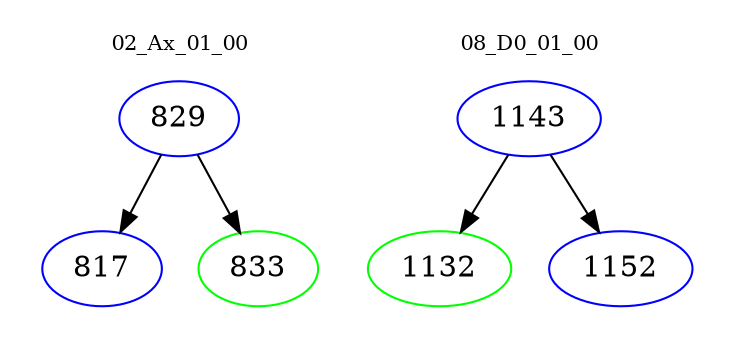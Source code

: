 digraph{
subgraph cluster_0 {
color = white
label = "02_Ax_01_00";
fontsize=10;
T0_829 [label="829", color="blue"]
T0_829 -> T0_817 [color="black"]
T0_817 [label="817", color="blue"]
T0_829 -> T0_833 [color="black"]
T0_833 [label="833", color="green"]
}
subgraph cluster_1 {
color = white
label = "08_D0_01_00";
fontsize=10;
T1_1143 [label="1143", color="blue"]
T1_1143 -> T1_1132 [color="black"]
T1_1132 [label="1132", color="green"]
T1_1143 -> T1_1152 [color="black"]
T1_1152 [label="1152", color="blue"]
}
}
